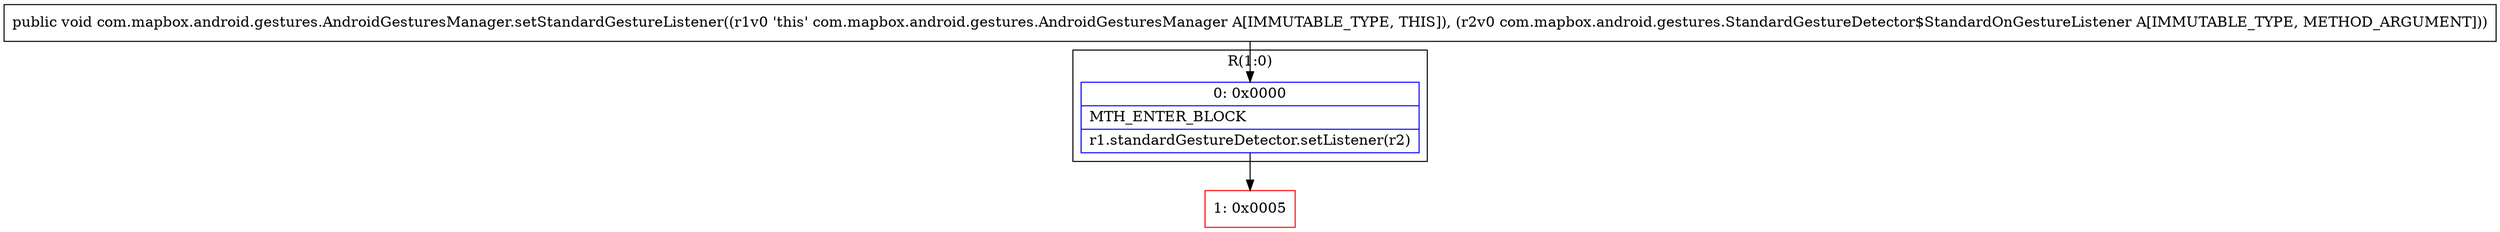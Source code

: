 digraph "CFG forcom.mapbox.android.gestures.AndroidGesturesManager.setStandardGestureListener(Lcom\/mapbox\/android\/gestures\/StandardGestureDetector$StandardOnGestureListener;)V" {
subgraph cluster_Region_775291157 {
label = "R(1:0)";
node [shape=record,color=blue];
Node_0 [shape=record,label="{0\:\ 0x0000|MTH_ENTER_BLOCK\l|r1.standardGestureDetector.setListener(r2)\l}"];
}
Node_1 [shape=record,color=red,label="{1\:\ 0x0005}"];
MethodNode[shape=record,label="{public void com.mapbox.android.gestures.AndroidGesturesManager.setStandardGestureListener((r1v0 'this' com.mapbox.android.gestures.AndroidGesturesManager A[IMMUTABLE_TYPE, THIS]), (r2v0 com.mapbox.android.gestures.StandardGestureDetector$StandardOnGestureListener A[IMMUTABLE_TYPE, METHOD_ARGUMENT])) }"];
MethodNode -> Node_0;
Node_0 -> Node_1;
}

